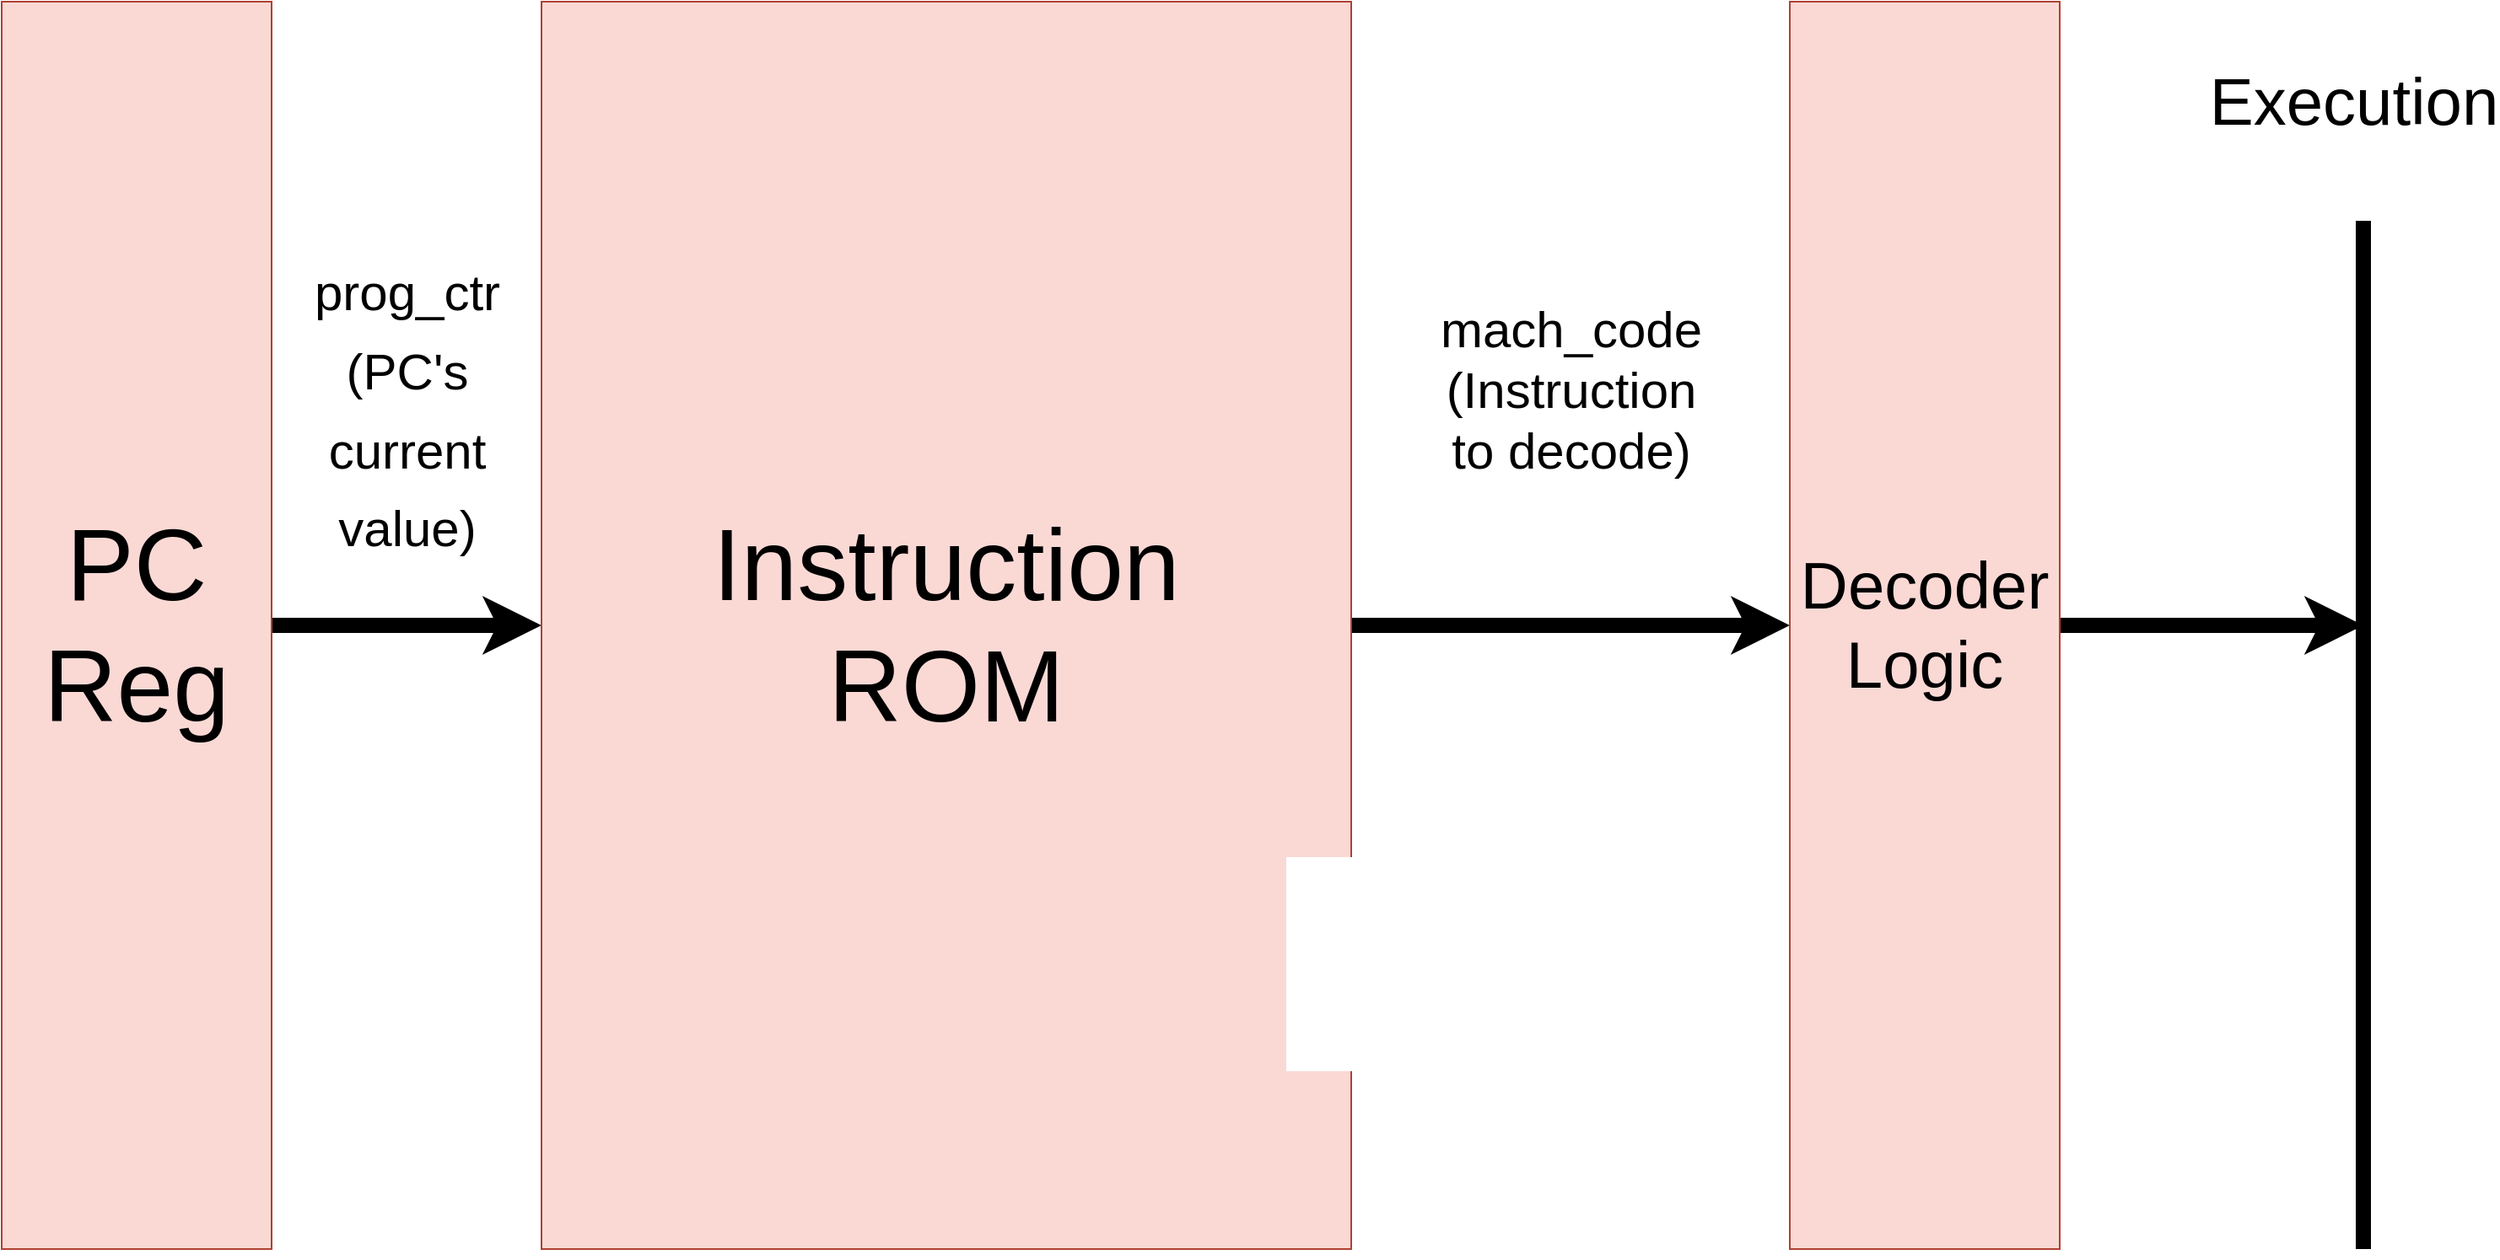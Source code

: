 <mxfile>
    <diagram id="7weSf__ynvD_DYCcY9Hp" name="Page-1">
        <mxGraphModel dx="2712" dy="2268" grid="1" gridSize="10" guides="1" tooltips="1" connect="1" arrows="1" fold="1" page="1" pageScale="1" pageWidth="1600" pageHeight="900" background="#ffffff" math="0" shadow="0">
            <root>
                <mxCell id="0"/>
                <mxCell id="1" parent="0"/>
                <mxCell id="11" value="&lt;font style=&quot;font-size: 30px;&quot;&gt;prog_ctr&lt;br&gt;(PC's&lt;br&gt;current&lt;br&gt;value)&lt;/font&gt;" style="edgeStyle=none;html=1;entryX=0;entryY=0.5;entryDx=0;entryDy=0;strokeColor=#000000;strokeWidth=9;fontSize=39;fontColor=#000000;endArrow=classic;endFill=1;" edge="1" parent="1" source="2" target="3">
                    <mxGeometry y="130" relative="1" as="geometry">
                        <mxPoint as="offset"/>
                    </mxGeometry>
                </mxCell>
                <mxCell id="2" value="&lt;font color=&quot;#000000&quot; style=&quot;font-size: 60px;&quot;&gt;PC&lt;br&gt;Reg&lt;br&gt;&lt;/font&gt;" style="whiteSpace=wrap;html=1;fillColor=#fad9d5;strokeColor=#ae4132;" vertex="1" parent="1">
                    <mxGeometry x="80" y="80" width="160" height="740" as="geometry"/>
                </mxCell>
                <mxCell id="12" value="mach_code&lt;br&gt;(Instruction&lt;br&gt;to decode)" style="edgeStyle=none;html=1;labelBackgroundColor=none;strokeColor=#000000;strokeWidth=9;fontSize=30;fontColor=#000000;endArrow=classic;endFill=1;" edge="1" parent="1" source="3" target="8">
                    <mxGeometry y="140" relative="1" as="geometry">
                        <mxPoint as="offset"/>
                    </mxGeometry>
                </mxCell>
                <mxCell id="3" value="&lt;font color=&quot;#000000&quot; style=&quot;font-size: 60px;&quot;&gt;Instruction&lt;br&gt;ROM&lt;br&gt;&lt;/font&gt;" style="whiteSpace=wrap;html=1;fillColor=#fad9d5;strokeColor=#ae4132;" vertex="1" parent="1">
                    <mxGeometry x="400" y="80" width="480" height="740" as="geometry"/>
                </mxCell>
                <mxCell id="13" style="edgeStyle=none;html=1;labelBackgroundColor=none;strokeColor=#000000;strokeWidth=9;fontSize=30;fontColor=#000000;endArrow=classic;endFill=1;" edge="1" parent="1" source="8">
                    <mxGeometry relative="1" as="geometry">
                        <mxPoint x="1480" y="450" as="targetPoint"/>
                    </mxGeometry>
                </mxCell>
                <mxCell id="8" value="&lt;font color=&quot;#000000&quot; style=&quot;font-size: 39px;&quot;&gt;Decoder&lt;br&gt;Logic&lt;br&gt;&lt;/font&gt;" style="whiteSpace=wrap;html=1;fillColor=#fad9d5;strokeColor=#ae4132;" vertex="1" parent="1">
                    <mxGeometry x="1140" y="80" width="160" height="740" as="geometry"/>
                </mxCell>
                <mxCell id="9" value="" style="edgeStyle=none;orthogonalLoop=1;jettySize=auto;html=1;fontSize=39;fontColor=#000000;strokeWidth=9;strokeColor=#000000;endArrow=none;endFill=0;" edge="1" parent="1">
                    <mxGeometry width="80" relative="1" as="geometry">
                        <mxPoint x="1480" y="820" as="sourcePoint"/>
                        <mxPoint x="1480" y="210" as="targetPoint"/>
                        <Array as="points"/>
                    </mxGeometry>
                </mxCell>
                <mxCell id="10" value="Execution" style="edgeLabel;html=1;align=center;verticalAlign=middle;resizable=0;points=[];fontSize=39;fontColor=#000000;" vertex="1" connectable="0" parent="9">
                    <mxGeometry x="-0.016" y="6" relative="1" as="geometry">
                        <mxPoint y="-380" as="offset"/>
                    </mxGeometry>
                </mxCell>
            </root>
        </mxGraphModel>
    </diagram>
</mxfile>